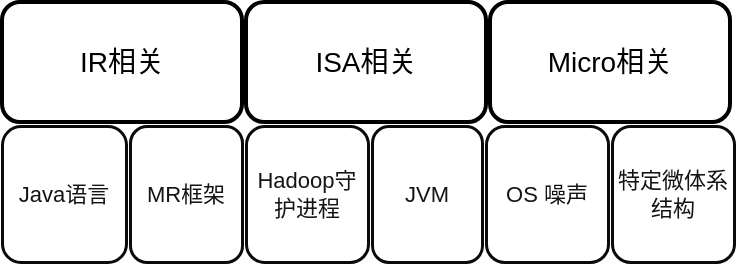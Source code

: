 <mxfile version="21.0.8" type="github">
  <diagram name="第 1 页" id="Op8R2oM6BCyMY8g5LivD">
    <mxGraphModel dx="830" dy="462" grid="1" gridSize="10" guides="1" tooltips="1" connect="1" arrows="1" fold="1" page="1" pageScale="1" pageWidth="827" pageHeight="1169" math="0" shadow="0">
      <root>
        <mxCell id="0" />
        <mxCell id="1" parent="0" />
        <mxCell id="_3h4opud8lzZRapbexOs-1" value="&lt;font style=&quot;font-size: 14px;&quot;&gt;IR相关&lt;/font&gt;" style="rounded=1;whiteSpace=wrap;html=1;strokeWidth=2;strokeColor=#000000;" parent="1" vertex="1">
          <mxGeometry x="120" y="250" width="120" height="60" as="geometry" />
        </mxCell>
        <mxCell id="_3h4opud8lzZRapbexOs-4" value="&lt;font style=&quot;font-size: 14px;&quot;&gt;ISA相关&lt;/font&gt;" style="rounded=1;whiteSpace=wrap;html=1;strokeWidth=2;strokeColor=#000000;" parent="1" vertex="1">
          <mxGeometry x="242" y="250" width="120" height="60" as="geometry" />
        </mxCell>
        <mxCell id="_3h4opud8lzZRapbexOs-5" value="&lt;font style=&quot;font-size: 14px;&quot;&gt;Micro相关&lt;/font&gt;" style="rounded=1;whiteSpace=wrap;html=1;strokeWidth=2;strokeColor=#000000;" parent="1" vertex="1">
          <mxGeometry x="364" y="250" width="120" height="60" as="geometry" />
        </mxCell>
        <mxCell id="_3h4opud8lzZRapbexOs-7" value="&lt;font style=&quot;font-size: 11px;&quot;&gt;Java语言&lt;/font&gt;" style="rounded=1;whiteSpace=wrap;html=1;strokeWidth=1.5;strokeColor=#0a0a0a;fontColor=#151313;fontSize=11;" parent="1" vertex="1">
          <mxGeometry x="120" y="312" width="62" height="68" as="geometry" />
        </mxCell>
        <mxCell id="_3h4opud8lzZRapbexOs-8" value="&lt;font style=&quot;font-size: 11px;&quot;&gt;MR框架&lt;/font&gt;" style="rounded=1;whiteSpace=wrap;html=1;strokeWidth=1.5;strokeColor=#0a0a0a;fontColor=#151313;fontSize=11;" parent="1" vertex="1">
          <mxGeometry x="184" y="312" width="56" height="68" as="geometry" />
        </mxCell>
        <mxCell id="_3h4opud8lzZRapbexOs-9" value="&lt;font style=&quot;font-size: 11px;&quot;&gt;Hadoop守护进程&lt;/font&gt;" style="rounded=1;whiteSpace=wrap;html=1;strokeWidth=1.5;strokeColor=#0a0a0a;fontColor=#151313;fontSize=11;" parent="1" vertex="1">
          <mxGeometry x="242" y="312" width="61" height="68" as="geometry" />
        </mxCell>
        <mxCell id="_3h4opud8lzZRapbexOs-10" value="&lt;font style=&quot;font-size: 11px;&quot;&gt;JVM&lt;/font&gt;" style="rounded=1;whiteSpace=wrap;html=1;strokeWidth=1.5;strokeColor=#0a0a0a;fontColor=#151313;fontSize=11;" parent="1" vertex="1">
          <mxGeometry x="305" y="312" width="55" height="68" as="geometry" />
        </mxCell>
        <mxCell id="_3h4opud8lzZRapbexOs-11" value="&lt;font style=&quot;font-size: 11px;&quot;&gt;OS 噪声&lt;/font&gt;" style="rounded=1;whiteSpace=wrap;html=1;strokeWidth=1.5;strokeColor=#0a0a0a;fontColor=#151313;fontSize=11;" parent="1" vertex="1">
          <mxGeometry x="362" y="312" width="61" height="68" as="geometry" />
        </mxCell>
        <mxCell id="_3h4opud8lzZRapbexOs-12" value="&lt;font style=&quot;font-size: 11px;&quot;&gt;特定微体系结构&lt;/font&gt;" style="rounded=1;whiteSpace=wrap;html=1;strokeWidth=1.5;strokeColor=#0a0a0a;fontColor=#151313;fontSize=11;" parent="1" vertex="1">
          <mxGeometry x="425" y="312" width="61" height="68" as="geometry" />
        </mxCell>
      </root>
    </mxGraphModel>
  </diagram>
</mxfile>
